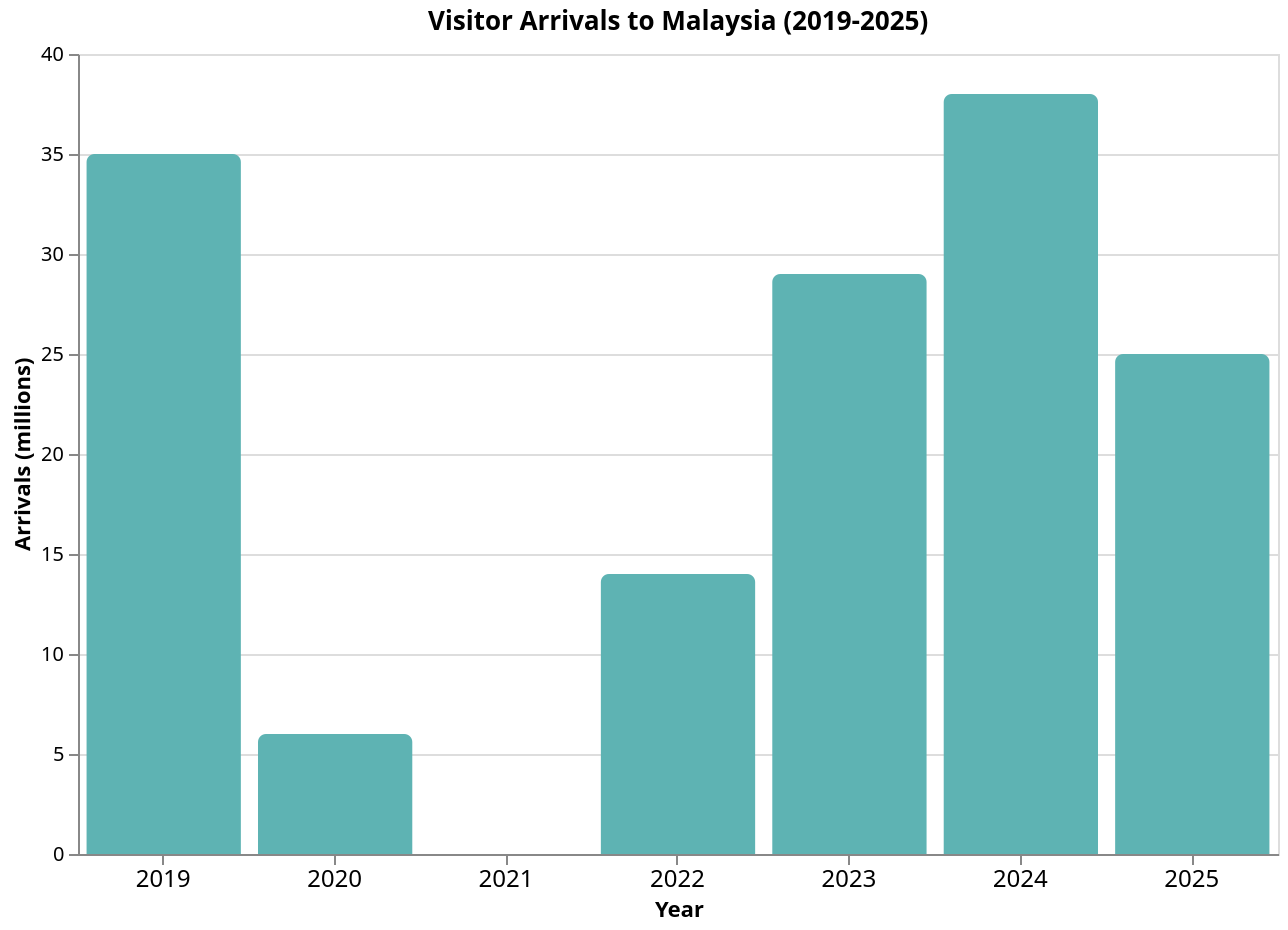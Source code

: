 {
    "$schema": "https://vega.github.io/schema/vega-lite/v5.json",
    "title": "Visitor Arrivals to Malaysia (2019-2025)",
    "width": 600,
    "height": 400,
    "data": {
        "values": [
            {
                "Year": 2019,
                "Category": "Visitors",
                "Arrivals_millions": 35.0
            },
            {
                "Year": 2020,
                "Category": "Visitors",
                "Arrivals_millions": 6.0
            },
            {
                "Year": 2021,
                "Category": "Visitors",
                "Arrivals_millions": 0.0
            },
            {
                "Year": 2022,
                "Category": "Visitors",
                "Arrivals_millions": 14.0
            },
            {
                "Year": 2023,
                "Category": "Visitors",
                "Arrivals_millions": 29.0
            },
            {
                "Year": 2024,
                "Category": "Visitors",
                "Arrivals_millions": 38.0
            },
            {
                "Year": 2025,
                "Category": "Visitors",
                "Arrivals_millions": 25.0
            },
            {
                "Year": 2019,
                "Category": "Tourists",
                "Arrivals_millions": 26.1
            },
            {
                "Year": 2020,
                "Category": "Tourists",
                "Arrivals_millions": 4.3
            },
            {
                "Year": 2021,
                "Category": "Tourists",
                "Arrivals_millions": 0.0
            },
            {
                "Year": 2022,
                "Category": "Tourists",
                "Arrivals_millions": 10.1
            },
            {
                "Year": 2023,
                "Category": "Tourists",
                "Arrivals_millions": 20.1
            },
            {
                "Year": 2024,
                "Category": "Tourists",
                "Arrivals_millions": 26.3
            },
            {
                "Year": 2025,
                "Category": "Tourists",
                "Arrivals_millions": 17.2
            },
            {
                "Year": 2019,
                "Category": "Excursionists",
                "Arrivals_millions": 8.9
            },
            {
                "Year": 2020,
                "Category": "Excursionists",
                "Arrivals_millions": 1.7
            },
            {
                "Year": 2021,
                "Category": "Excursionists",
                "Arrivals_millions": 0.0
            },
            {
                "Year": 2022,
                "Category": "Excursionists",
                "Arrivals_millions": 3.9
            },
            {
                "Year": 2023,
                "Category": "Excursionists",
                "Arrivals_millions": 8.9
            },
            {
                "Year": 2024,
                "Category": "Excursionists",
                "Arrivals_millions": 11.7
            },
            {
                "Year": 2025,
                "Category": "Excursionists",
                "Arrivals_millions": 7.8
            }
        ]
    },
    "params": [
        {
            "name": "CategorySelection",
            "value": "Visitors",
            "bind": {
                "input": "select",
                "options": [
                    "Visitors",
                    "Tourists",
                    "Excursionists"
                ],
                "name": "Category: "
            }
        }
    ],
    "transform": [
        {
            "filter": "datum.Category == CategorySelection"
        }
    ],
    "mark": {
        "type": "bar",
        "tooltip": true,
        "cornerRadiusEnd": 4,
        "color": "#5EB3B3"
    },
    "encoding": {
        "x": {
            "field": "Year",
            "type": "ordinal",
            "axis": {
                "labelAngle": 0,
                "title": "Year",
                "labelFontSize": 12
            }
        },
        "y": {
            "field": "Arrivals_millions",
            "type": "quantitative",
            "axis": {
                "title": "Arrivals (millions)",
                "grid": true
            }
        },
        "tooltip": [
            {
                "field": "Year",
                "type": "ordinal",
                "title": "Year"
            },
            {
                "field": "Category",
                "type": "nominal",
                "title": "Category"
            },
            {
                "field": "Arrivals_millions",
                "type": "quantitative",
                "title": "Arrivals (millions)",
                "format": ".1f"
            }
        ]
    }
}